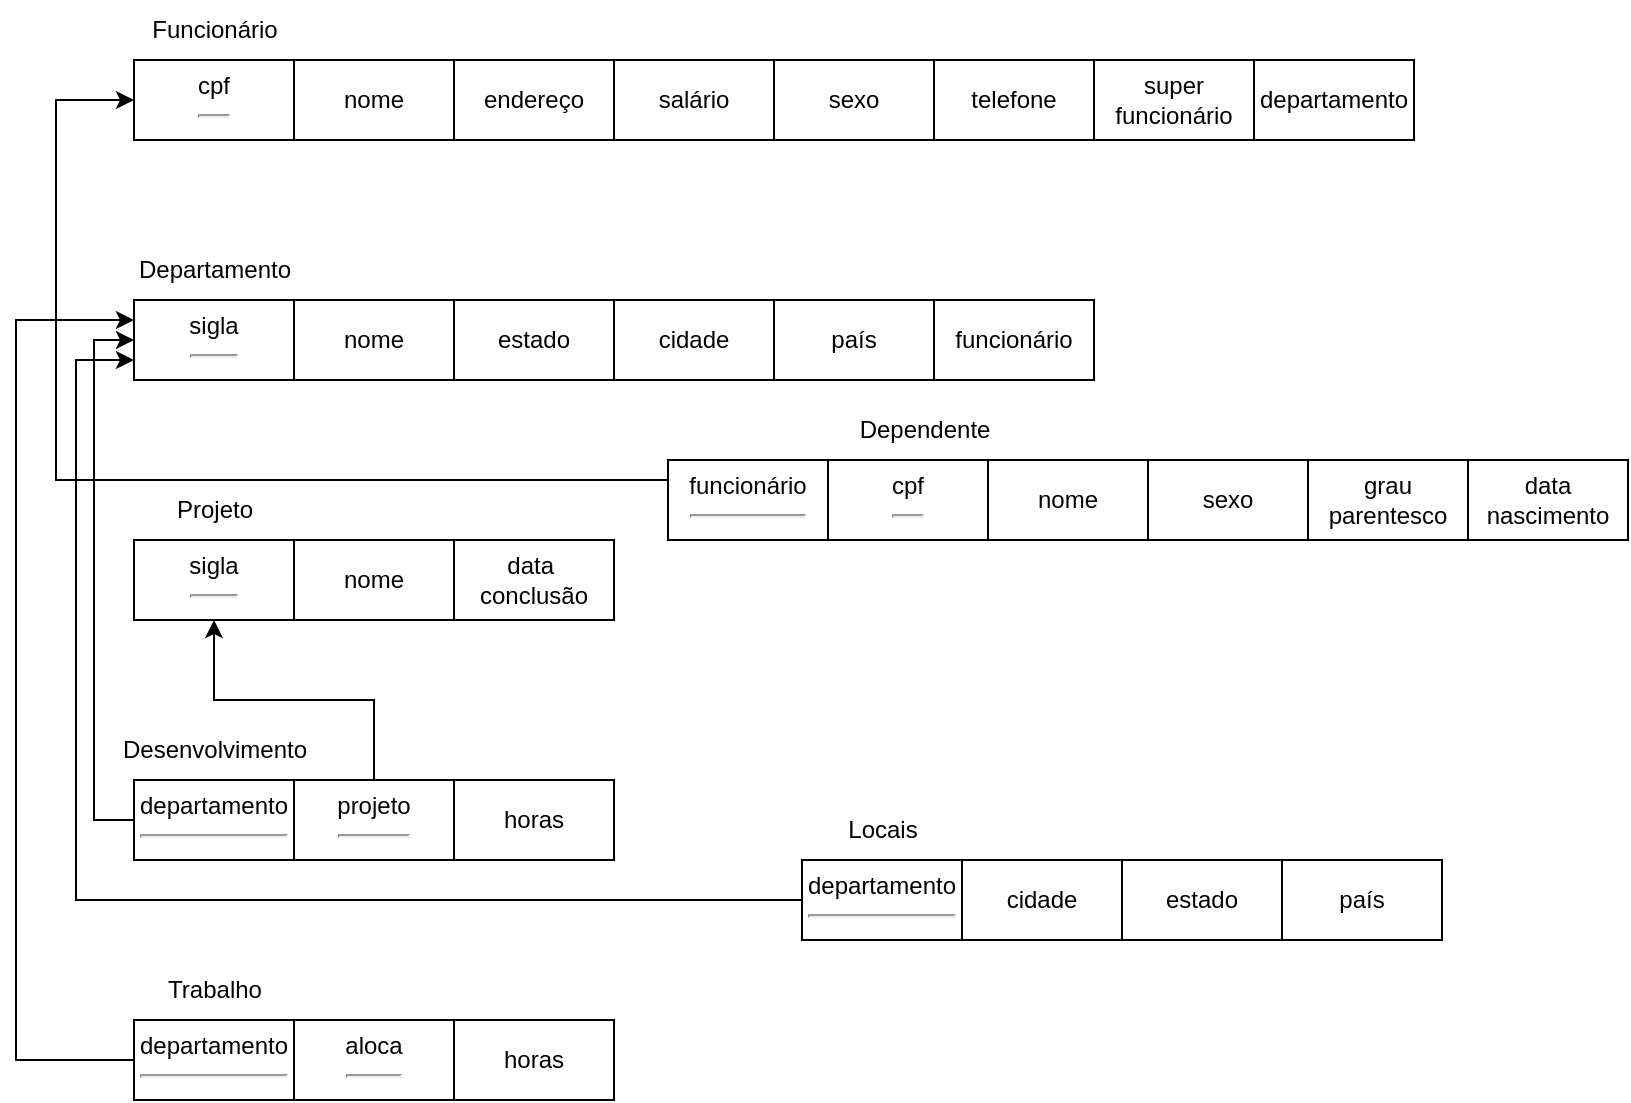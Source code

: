 <mxfile version="26.0.16">
  <diagram name="Página-1" id="kfZdagnQ-Zke0UY-R6xu">
    <mxGraphModel dx="1238" dy="460" grid="1" gridSize="10" guides="1" tooltips="1" connect="1" arrows="1" fold="1" page="1" pageScale="1" pageWidth="827" pageHeight="1169" math="0" shadow="0">
      <root>
        <mxCell id="0" />
        <mxCell id="1" parent="0" />
        <mxCell id="uQjoeCXEevMCi2fpwpuB-1" value="cpf&lt;br&gt;&lt;hr&gt;" style="rounded=0;whiteSpace=wrap;html=1;" parent="1" vertex="1">
          <mxGeometry x="80" y="160" width="80" height="40" as="geometry" />
        </mxCell>
        <mxCell id="uQjoeCXEevMCi2fpwpuB-2" value="Funcionário" style="text;html=1;align=center;verticalAlign=middle;resizable=0;points=[];autosize=1;strokeColor=none;fillColor=none;" parent="1" vertex="1">
          <mxGeometry x="75" y="130" width="90" height="30" as="geometry" />
        </mxCell>
        <mxCell id="uQjoeCXEevMCi2fpwpuB-3" value="nome" style="rounded=0;whiteSpace=wrap;html=1;" parent="1" vertex="1">
          <mxGeometry x="160" y="160" width="80" height="40" as="geometry" />
        </mxCell>
        <mxCell id="uQjoeCXEevMCi2fpwpuB-4" value="endereço" style="rounded=0;whiteSpace=wrap;html=1;" parent="1" vertex="1">
          <mxGeometry x="240" y="160" width="80" height="40" as="geometry" />
        </mxCell>
        <mxCell id="uQjoeCXEevMCi2fpwpuB-5" value="salário" style="rounded=0;whiteSpace=wrap;html=1;" parent="1" vertex="1">
          <mxGeometry x="320" y="160" width="80" height="40" as="geometry" />
        </mxCell>
        <mxCell id="uQjoeCXEevMCi2fpwpuB-6" value="sexo" style="rounded=0;whiteSpace=wrap;html=1;" parent="1" vertex="1">
          <mxGeometry x="400" y="160" width="80" height="40" as="geometry" />
        </mxCell>
        <mxCell id="uQjoeCXEevMCi2fpwpuB-7" value="telefone" style="rounded=0;whiteSpace=wrap;html=1;" parent="1" vertex="1">
          <mxGeometry x="480" y="160" width="80" height="40" as="geometry" />
        </mxCell>
        <mxCell id="uQjoeCXEevMCi2fpwpuB-8" value="sigla&lt;hr&gt;" style="rounded=0;whiteSpace=wrap;html=1;" parent="1" vertex="1">
          <mxGeometry x="80" y="280" width="80" height="40" as="geometry" />
        </mxCell>
        <mxCell id="uQjoeCXEevMCi2fpwpuB-9" value="Departamento" style="text;html=1;align=center;verticalAlign=middle;resizable=0;points=[];autosize=1;strokeColor=none;fillColor=none;" parent="1" vertex="1">
          <mxGeometry x="70" y="250" width="100" height="30" as="geometry" />
        </mxCell>
        <mxCell id="uQjoeCXEevMCi2fpwpuB-10" value="nome" style="rounded=0;whiteSpace=wrap;html=1;" parent="1" vertex="1">
          <mxGeometry x="160" y="280" width="80" height="40" as="geometry" />
        </mxCell>
        <mxCell id="uQjoeCXEevMCi2fpwpuB-15" value="sigla&lt;hr&gt;" style="rounded=0;whiteSpace=wrap;html=1;" parent="1" vertex="1">
          <mxGeometry x="80" y="400" width="80" height="40" as="geometry" />
        </mxCell>
        <mxCell id="uQjoeCXEevMCi2fpwpuB-16" value="Projeto" style="text;html=1;align=center;verticalAlign=middle;resizable=0;points=[];autosize=1;strokeColor=none;fillColor=none;" parent="1" vertex="1">
          <mxGeometry x="90" y="370" width="60" height="30" as="geometry" />
        </mxCell>
        <mxCell id="uQjoeCXEevMCi2fpwpuB-17" value="nome" style="rounded=0;whiteSpace=wrap;html=1;" parent="1" vertex="1">
          <mxGeometry x="160" y="400" width="80" height="40" as="geometry" />
        </mxCell>
        <mxCell id="uQjoeCXEevMCi2fpwpuB-18" value="data&amp;nbsp; conclusão" style="rounded=0;whiteSpace=wrap;html=1;" parent="1" vertex="1">
          <mxGeometry x="240" y="400" width="80" height="40" as="geometry" />
        </mxCell>
        <mxCell id="uQjoeCXEevMCi2fpwpuB-19" value="estado" style="rounded=0;whiteSpace=wrap;html=1;" parent="1" vertex="1">
          <mxGeometry x="240" y="280" width="80" height="40" as="geometry" />
        </mxCell>
        <mxCell id="uQjoeCXEevMCi2fpwpuB-20" value="cidade" style="rounded=0;whiteSpace=wrap;html=1;" parent="1" vertex="1">
          <mxGeometry x="320" y="280" width="80" height="40" as="geometry" />
        </mxCell>
        <mxCell id="uQjoeCXEevMCi2fpwpuB-21" value="país" style="rounded=0;whiteSpace=wrap;html=1;" parent="1" vertex="1">
          <mxGeometry x="400" y="280" width="80" height="40" as="geometry" />
        </mxCell>
        <mxCell id="uQjoeCXEevMCi2fpwpuB-22" value="cpf&lt;br&gt;&lt;hr&gt;" style="rounded=0;whiteSpace=wrap;html=1;" parent="1" vertex="1">
          <mxGeometry x="427" y="360" width="80" height="40" as="geometry" />
        </mxCell>
        <mxCell id="uQjoeCXEevMCi2fpwpuB-23" value="Dependente" style="text;html=1;align=center;verticalAlign=middle;resizable=0;points=[];autosize=1;strokeColor=none;fillColor=none;" parent="1" vertex="1">
          <mxGeometry x="430" y="330" width="90" height="30" as="geometry" />
        </mxCell>
        <mxCell id="uQjoeCXEevMCi2fpwpuB-24" value="nome" style="rounded=0;whiteSpace=wrap;html=1;" parent="1" vertex="1">
          <mxGeometry x="507" y="360" width="80" height="40" as="geometry" />
        </mxCell>
        <mxCell id="uQjoeCXEevMCi2fpwpuB-25" value="sexo" style="rounded=0;whiteSpace=wrap;html=1;" parent="1" vertex="1">
          <mxGeometry x="587" y="360" width="80" height="40" as="geometry" />
        </mxCell>
        <mxCell id="uQjoeCXEevMCi2fpwpuB-26" value="grau parentesco" style="rounded=0;whiteSpace=wrap;html=1;" parent="1" vertex="1">
          <mxGeometry x="667" y="360" width="80" height="40" as="geometry" />
        </mxCell>
        <mxCell id="uQjoeCXEevMCi2fpwpuB-27" value="data nascimento" style="rounded=0;whiteSpace=wrap;html=1;" parent="1" vertex="1">
          <mxGeometry x="747" y="360" width="80" height="40" as="geometry" />
        </mxCell>
        <mxCell id="P5BSBs_63VONK6Lbz1D1-8" style="edgeStyle=orthogonalEdgeStyle;rounded=0;orthogonalLoop=1;jettySize=auto;html=1;exitX=0;exitY=0.25;exitDx=0;exitDy=0;entryX=0;entryY=0.5;entryDx=0;entryDy=0;" edge="1" parent="1" source="uQjoeCXEevMCi2fpwpuB-28" target="uQjoeCXEevMCi2fpwpuB-1">
          <mxGeometry relative="1" as="geometry">
            <mxPoint x="40" y="260" as="targetPoint" />
            <Array as="points">
              <mxPoint x="41" y="370" />
              <mxPoint x="41" y="180" />
            </Array>
          </mxGeometry>
        </mxCell>
        <mxCell id="uQjoeCXEevMCi2fpwpuB-28" value="funcionário&lt;hr&gt;" style="rounded=0;whiteSpace=wrap;html=1;" parent="1" vertex="1">
          <mxGeometry x="347" y="360" width="80" height="40" as="geometry" />
        </mxCell>
        <mxCell id="uQjoeCXEevMCi2fpwpuB-29" value="super funcionário" style="rounded=0;whiteSpace=wrap;html=1;" parent="1" vertex="1">
          <mxGeometry x="560" y="160" width="80" height="40" as="geometry" />
        </mxCell>
        <mxCell id="uQjoeCXEevMCi2fpwpuB-30" value="departamento" style="rounded=0;whiteSpace=wrap;html=1;" parent="1" vertex="1">
          <mxGeometry x="640" y="160" width="80" height="40" as="geometry" />
        </mxCell>
        <mxCell id="uQjoeCXEevMCi2fpwpuB-31" value="funcionário" style="rounded=0;whiteSpace=wrap;html=1;" parent="1" vertex="1">
          <mxGeometry x="480" y="280" width="80" height="40" as="geometry" />
        </mxCell>
        <mxCell id="P5BSBs_63VONK6Lbz1D1-9" style="edgeStyle=orthogonalEdgeStyle;rounded=0;orthogonalLoop=1;jettySize=auto;html=1;exitX=0;exitY=0.5;exitDx=0;exitDy=0;entryX=0;entryY=0.5;entryDx=0;entryDy=0;" edge="1" parent="1" source="uQjoeCXEevMCi2fpwpuB-32" target="uQjoeCXEevMCi2fpwpuB-8">
          <mxGeometry relative="1" as="geometry">
            <mxPoint x="60" y="300" as="targetPoint" />
          </mxGeometry>
        </mxCell>
        <mxCell id="uQjoeCXEevMCi2fpwpuB-32" value="departamento&lt;hr&gt;" style="rounded=0;whiteSpace=wrap;html=1;" parent="1" vertex="1">
          <mxGeometry x="80" y="520" width="80" height="40" as="geometry" />
        </mxCell>
        <mxCell id="uQjoeCXEevMCi2fpwpuB-33" value="Desenvolvimento" style="text;html=1;align=center;verticalAlign=middle;resizable=0;points=[];autosize=1;strokeColor=none;fillColor=none;" parent="1" vertex="1">
          <mxGeometry x="60" y="490" width="120" height="30" as="geometry" />
        </mxCell>
        <mxCell id="P5BSBs_63VONK6Lbz1D1-11" style="edgeStyle=orthogonalEdgeStyle;rounded=0;orthogonalLoop=1;jettySize=auto;html=1;exitX=0.5;exitY=0;exitDx=0;exitDy=0;" edge="1" parent="1" source="uQjoeCXEevMCi2fpwpuB-34" target="uQjoeCXEevMCi2fpwpuB-15">
          <mxGeometry relative="1" as="geometry" />
        </mxCell>
        <mxCell id="uQjoeCXEevMCi2fpwpuB-34" value="projeto&lt;hr&gt;" style="rounded=0;whiteSpace=wrap;html=1;" parent="1" vertex="1">
          <mxGeometry x="160" y="520" width="80" height="40" as="geometry" />
        </mxCell>
        <mxCell id="uQjoeCXEevMCi2fpwpuB-35" value="horas" style="rounded=0;whiteSpace=wrap;html=1;" parent="1" vertex="1">
          <mxGeometry x="240" y="520" width="80" height="40" as="geometry" />
        </mxCell>
        <mxCell id="P5BSBs_63VONK6Lbz1D1-10" style="edgeStyle=orthogonalEdgeStyle;rounded=0;orthogonalLoop=1;jettySize=auto;html=1;exitX=0;exitY=0.5;exitDx=0;exitDy=0;entryX=0;entryY=0.25;entryDx=0;entryDy=0;" edge="1" parent="1" source="uQjoeCXEevMCi2fpwpuB-41" target="uQjoeCXEevMCi2fpwpuB-8">
          <mxGeometry relative="1" as="geometry">
            <mxPoint x="20" y="300" as="targetPoint" />
            <Array as="points">
              <mxPoint x="21" y="660" />
              <mxPoint x="21" y="290" />
            </Array>
          </mxGeometry>
        </mxCell>
        <mxCell id="uQjoeCXEevMCi2fpwpuB-41" value="departamento&lt;hr&gt;" style="rounded=0;whiteSpace=wrap;html=1;" parent="1" vertex="1">
          <mxGeometry x="80" y="640" width="80" height="40" as="geometry" />
        </mxCell>
        <mxCell id="uQjoeCXEevMCi2fpwpuB-42" value="Trabalho" style="text;html=1;align=center;verticalAlign=middle;resizable=0;points=[];autosize=1;strokeColor=none;fillColor=none;" parent="1" vertex="1">
          <mxGeometry x="85" y="610" width="70" height="30" as="geometry" />
        </mxCell>
        <mxCell id="uQjoeCXEevMCi2fpwpuB-43" value="aloca&lt;hr&gt;" style="rounded=0;whiteSpace=wrap;html=1;" parent="1" vertex="1">
          <mxGeometry x="160" y="640" width="80" height="40" as="geometry" />
        </mxCell>
        <mxCell id="uQjoeCXEevMCi2fpwpuB-44" value="horas" style="rounded=0;whiteSpace=wrap;html=1;" parent="1" vertex="1">
          <mxGeometry x="240" y="640" width="80" height="40" as="geometry" />
        </mxCell>
        <mxCell id="P5BSBs_63VONK6Lbz1D1-12" style="edgeStyle=orthogonalEdgeStyle;rounded=0;orthogonalLoop=1;jettySize=auto;html=1;exitX=0;exitY=0.5;exitDx=0;exitDy=0;entryX=0;entryY=0.75;entryDx=0;entryDy=0;" edge="1" parent="1" source="P5BSBs_63VONK6Lbz1D1-1" target="uQjoeCXEevMCi2fpwpuB-8">
          <mxGeometry relative="1" as="geometry">
            <mxPoint x="50" y="310" as="targetPoint" />
            <Array as="points">
              <mxPoint x="51" y="580" />
              <mxPoint x="51" y="310" />
            </Array>
          </mxGeometry>
        </mxCell>
        <mxCell id="P5BSBs_63VONK6Lbz1D1-1" value="departamento&lt;hr&gt;" style="rounded=0;whiteSpace=wrap;html=1;" vertex="1" parent="1">
          <mxGeometry x="414" y="560" width="80" height="40" as="geometry" />
        </mxCell>
        <mxCell id="P5BSBs_63VONK6Lbz1D1-2" value="Locais" style="text;html=1;align=center;verticalAlign=middle;resizable=0;points=[];autosize=1;strokeColor=none;fillColor=none;" vertex="1" parent="1">
          <mxGeometry x="424" y="530" width="60" height="30" as="geometry" />
        </mxCell>
        <mxCell id="P5BSBs_63VONK6Lbz1D1-3" value="cidade" style="rounded=0;whiteSpace=wrap;html=1;" vertex="1" parent="1">
          <mxGeometry x="494" y="560" width="80" height="40" as="geometry" />
        </mxCell>
        <mxCell id="P5BSBs_63VONK6Lbz1D1-4" value="estado" style="rounded=0;whiteSpace=wrap;html=1;" vertex="1" parent="1">
          <mxGeometry x="574" y="560" width="80" height="40" as="geometry" />
        </mxCell>
        <mxCell id="P5BSBs_63VONK6Lbz1D1-5" value="país" style="rounded=0;whiteSpace=wrap;html=1;" vertex="1" parent="1">
          <mxGeometry x="654" y="560" width="80" height="40" as="geometry" />
        </mxCell>
      </root>
    </mxGraphModel>
  </diagram>
</mxfile>
